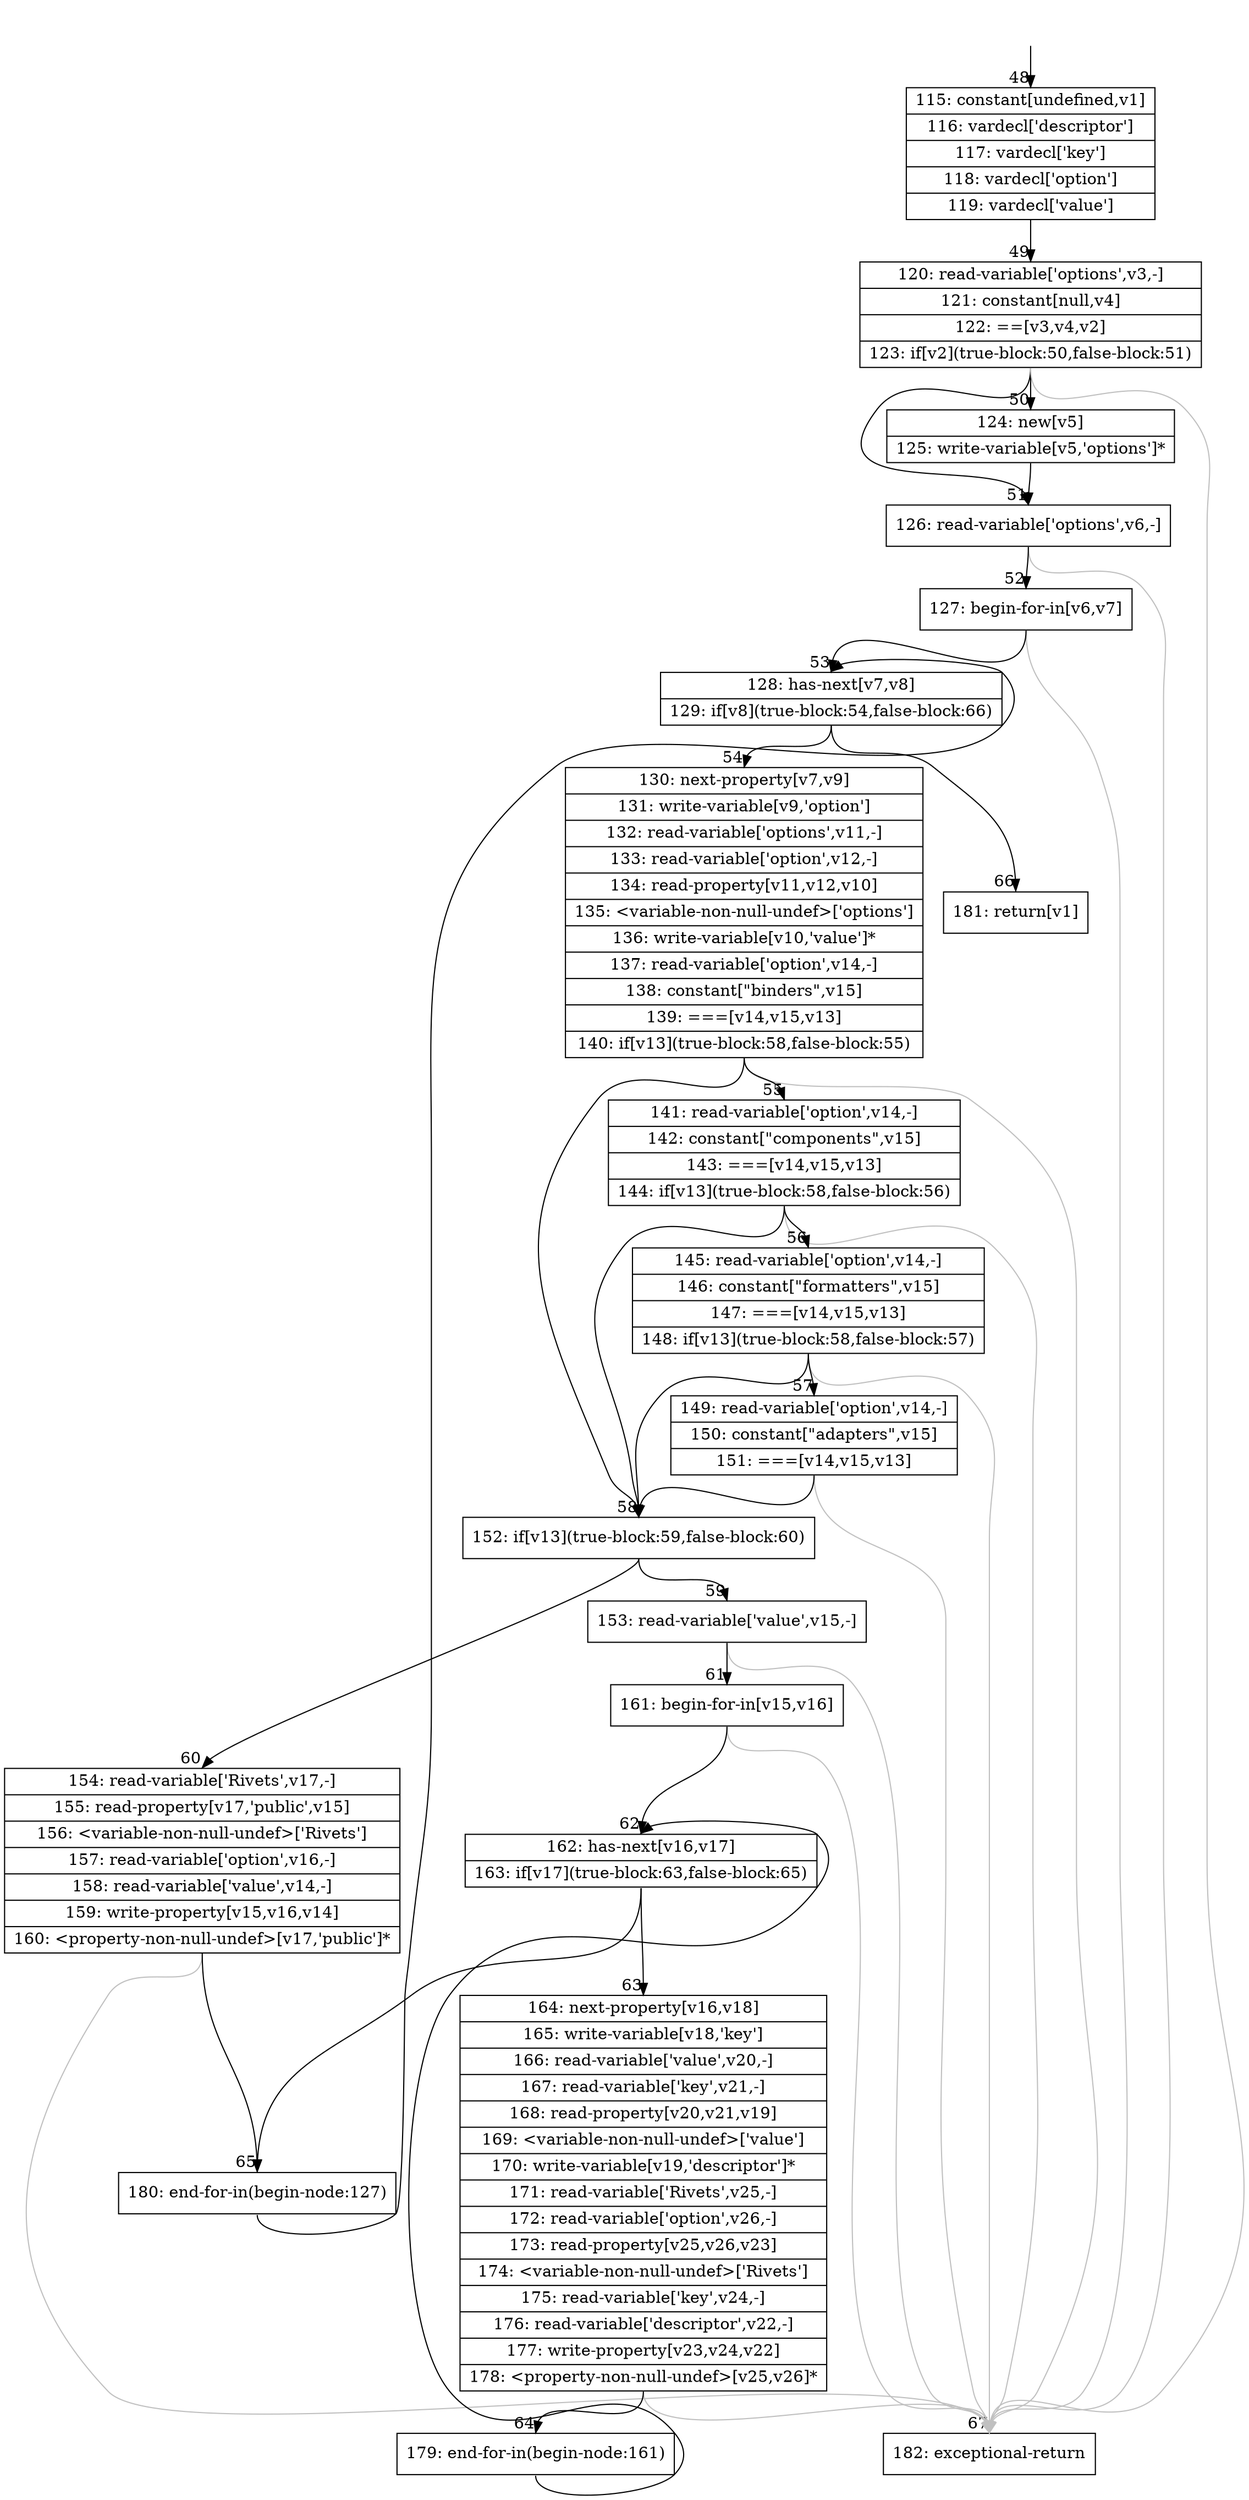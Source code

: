 digraph {
rankdir="TD"
BB_entry8[shape=none,label=""];
BB_entry8 -> BB48 [tailport=s, headport=n, headlabel="    48"]
BB48 [shape=record label="{115: constant[undefined,v1]|116: vardecl['descriptor']|117: vardecl['key']|118: vardecl['option']|119: vardecl['value']}" ] 
BB48 -> BB49 [tailport=s, headport=n, headlabel="      49"]
BB49 [shape=record label="{120: read-variable['options',v3,-]|121: constant[null,v4]|122: ==[v3,v4,v2]|123: if[v2](true-block:50,false-block:51)}" ] 
BB49 -> BB50 [tailport=s, headport=n, headlabel="      50"]
BB49 -> BB51 [tailport=s, headport=n, headlabel="      51"]
BB49 -> BB67 [tailport=s, headport=n, color=gray, headlabel="      67"]
BB50 [shape=record label="{124: new[v5]|125: write-variable[v5,'options']*}" ] 
BB50 -> BB51 [tailport=s, headport=n]
BB51 [shape=record label="{126: read-variable['options',v6,-]}" ] 
BB51 -> BB52 [tailport=s, headport=n, headlabel="      52"]
BB51 -> BB67 [tailport=s, headport=n, color=gray]
BB52 [shape=record label="{127: begin-for-in[v6,v7]}" ] 
BB52 -> BB53 [tailport=s, headport=n, headlabel="      53"]
BB52 -> BB67 [tailport=s, headport=n, color=gray]
BB53 [shape=record label="{128: has-next[v7,v8]|129: if[v8](true-block:54,false-block:66)}" ] 
BB53 -> BB54 [tailport=s, headport=n, headlabel="      54"]
BB53 -> BB66 [tailport=s, headport=n, headlabel="      66"]
BB54 [shape=record label="{130: next-property[v7,v9]|131: write-variable[v9,'option']|132: read-variable['options',v11,-]|133: read-variable['option',v12,-]|134: read-property[v11,v12,v10]|135: \<variable-non-null-undef\>['options']|136: write-variable[v10,'value']*|137: read-variable['option',v14,-]|138: constant[\"binders\",v15]|139: ===[v14,v15,v13]|140: if[v13](true-block:58,false-block:55)}" ] 
BB54 -> BB58 [tailport=s, headport=n, headlabel="      58"]
BB54 -> BB55 [tailport=s, headport=n, headlabel="      55"]
BB54 -> BB67 [tailport=s, headport=n, color=gray]
BB55 [shape=record label="{141: read-variable['option',v14,-]|142: constant[\"components\",v15]|143: ===[v14,v15,v13]|144: if[v13](true-block:58,false-block:56)}" ] 
BB55 -> BB58 [tailport=s, headport=n]
BB55 -> BB56 [tailport=s, headport=n, headlabel="      56"]
BB55 -> BB67 [tailport=s, headport=n, color=gray]
BB56 [shape=record label="{145: read-variable['option',v14,-]|146: constant[\"formatters\",v15]|147: ===[v14,v15,v13]|148: if[v13](true-block:58,false-block:57)}" ] 
BB56 -> BB58 [tailport=s, headport=n]
BB56 -> BB57 [tailport=s, headport=n, headlabel="      57"]
BB56 -> BB67 [tailport=s, headport=n, color=gray]
BB57 [shape=record label="{149: read-variable['option',v14,-]|150: constant[\"adapters\",v15]|151: ===[v14,v15,v13]}" ] 
BB57 -> BB58 [tailport=s, headport=n]
BB57 -> BB67 [tailport=s, headport=n, color=gray]
BB58 [shape=record label="{152: if[v13](true-block:59,false-block:60)}" ] 
BB58 -> BB59 [tailport=s, headport=n, headlabel="      59"]
BB58 -> BB60 [tailport=s, headport=n, headlabel="      60"]
BB59 [shape=record label="{153: read-variable['value',v15,-]}" ] 
BB59 -> BB61 [tailport=s, headport=n, headlabel="      61"]
BB59 -> BB67 [tailport=s, headport=n, color=gray]
BB60 [shape=record label="{154: read-variable['Rivets',v17,-]|155: read-property[v17,'public',v15]|156: \<variable-non-null-undef\>['Rivets']|157: read-variable['option',v16,-]|158: read-variable['value',v14,-]|159: write-property[v15,v16,v14]|160: \<property-non-null-undef\>[v17,'public']*}" ] 
BB60 -> BB65 [tailport=s, headport=n, headlabel="      65"]
BB60 -> BB67 [tailport=s, headport=n, color=gray]
BB61 [shape=record label="{161: begin-for-in[v15,v16]}" ] 
BB61 -> BB62 [tailport=s, headport=n, headlabel="      62"]
BB61 -> BB67 [tailport=s, headport=n, color=gray]
BB62 [shape=record label="{162: has-next[v16,v17]|163: if[v17](true-block:63,false-block:65)}" ] 
BB62 -> BB63 [tailport=s, headport=n, headlabel="      63"]
BB62 -> BB65 [tailport=s, headport=n]
BB63 [shape=record label="{164: next-property[v16,v18]|165: write-variable[v18,'key']|166: read-variable['value',v20,-]|167: read-variable['key',v21,-]|168: read-property[v20,v21,v19]|169: \<variable-non-null-undef\>['value']|170: write-variable[v19,'descriptor']*|171: read-variable['Rivets',v25,-]|172: read-variable['option',v26,-]|173: read-property[v25,v26,v23]|174: \<variable-non-null-undef\>['Rivets']|175: read-variable['key',v24,-]|176: read-variable['descriptor',v22,-]|177: write-property[v23,v24,v22]|178: \<property-non-null-undef\>[v25,v26]*}" ] 
BB63 -> BB64 [tailport=s, headport=n, headlabel="      64"]
BB63 -> BB67 [tailport=s, headport=n, color=gray]
BB64 [shape=record label="{179: end-for-in(begin-node:161)}" ] 
BB64 -> BB62 [tailport=s, headport=n]
BB65 [shape=record label="{180: end-for-in(begin-node:127)}" ] 
BB65 -> BB53 [tailport=s, headport=n]
BB66 [shape=record label="{181: return[v1]}" ] 
BB67 [shape=record label="{182: exceptional-return}" ] 
//#$~ 41
}
